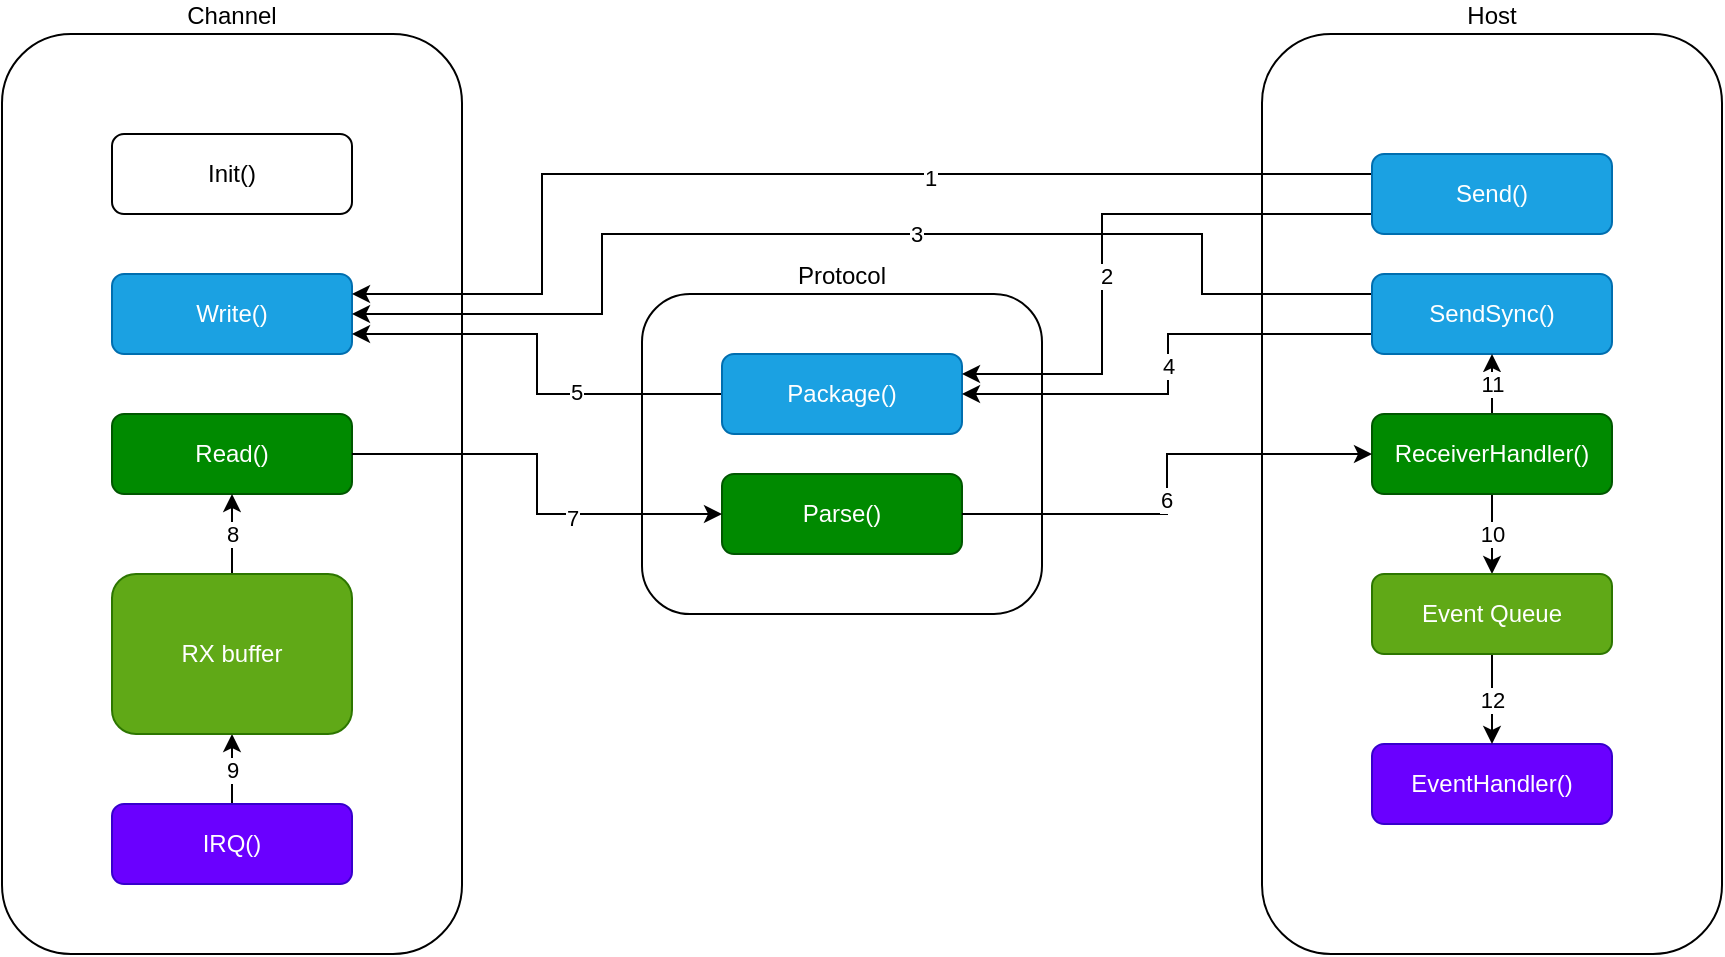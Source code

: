 <mxfile version="13.1.3" pages="2">
    <diagram id="6hGFLwfOUW9BJ-s0fimq" name="Page-1">
        <mxGraphModel dx="949" dy="546" grid="1" gridSize="10" guides="1" tooltips="1" connect="1" arrows="1" fold="1" page="1" pageScale="1" pageWidth="1654" pageHeight="1169" math="0" shadow="0">
            <root>
                <mxCell id="0"/>
                <mxCell id="1" parent="0"/>
                <mxCell id="peSFcSjqjw_MBQDFK0Su-24" value="Channel" style="rounded=1;whiteSpace=wrap;html=1;labelPosition=center;verticalLabelPosition=top;align=center;verticalAlign=bottom;" vertex="1" parent="1">
                    <mxGeometry x="120" y="190" width="230" height="460" as="geometry"/>
                </mxCell>
                <mxCell id="peSFcSjqjw_MBQDFK0Su-25" value="Init()" style="rounded=1;whiteSpace=wrap;html=1;" vertex="1" parent="1">
                    <mxGeometry x="175" y="240" width="120" height="40" as="geometry"/>
                </mxCell>
                <mxCell id="peSFcSjqjw_MBQDFK0Su-26" value="Write()" style="rounded=1;whiteSpace=wrap;html=1;fillColor=#1ba1e2;strokeColor=#006EAF;fontColor=#ffffff;" vertex="1" parent="1">
                    <mxGeometry x="175" y="310" width="120" height="40" as="geometry"/>
                </mxCell>
                <mxCell id="peSFcSjqjw_MBQDFK0Su-27" value="Read()" style="rounded=1;whiteSpace=wrap;html=1;fillColor=#008a00;strokeColor=#005700;fontColor=#ffffff;" vertex="1" parent="1">
                    <mxGeometry x="175" y="380" width="120" height="40" as="geometry"/>
                </mxCell>
                <mxCell id="peSFcSjqjw_MBQDFK0Su-30" value="9" style="edgeStyle=orthogonalEdgeStyle;rounded=0;orthogonalLoop=1;jettySize=auto;html=1;exitX=0.5;exitY=0;exitDx=0;exitDy=0;entryX=0.5;entryY=1;entryDx=0;entryDy=0;" edge="1" parent="1" source="peSFcSjqjw_MBQDFK0Su-28" target="peSFcSjqjw_MBQDFK0Su-29">
                    <mxGeometry relative="1" as="geometry"/>
                </mxCell>
                <mxCell id="peSFcSjqjw_MBQDFK0Su-28" value="IRQ()" style="rounded=1;whiteSpace=wrap;html=1;fillColor=#6a00ff;strokeColor=#3700CC;fontColor=#ffffff;" vertex="1" parent="1">
                    <mxGeometry x="175" y="575" width="120" height="40" as="geometry"/>
                </mxCell>
                <mxCell id="peSFcSjqjw_MBQDFK0Su-31" value="8" style="edgeStyle=orthogonalEdgeStyle;rounded=0;orthogonalLoop=1;jettySize=auto;html=1;exitX=0.5;exitY=0;exitDx=0;exitDy=0;entryX=0.5;entryY=1;entryDx=0;entryDy=0;" edge="1" parent="1" source="peSFcSjqjw_MBQDFK0Su-29" target="peSFcSjqjw_MBQDFK0Su-27">
                    <mxGeometry relative="1" as="geometry"/>
                </mxCell>
                <mxCell id="peSFcSjqjw_MBQDFK0Su-29" value="RX buffer" style="rounded=1;whiteSpace=wrap;html=1;fillColor=#60a917;strokeColor=#2D7600;fontColor=#ffffff;" vertex="1" parent="1">
                    <mxGeometry x="175" y="460" width="120" height="80" as="geometry"/>
                </mxCell>
                <mxCell id="peSFcSjqjw_MBQDFK0Su-32" value="Protocol" style="rounded=1;whiteSpace=wrap;html=1;labelPosition=center;verticalLabelPosition=top;align=center;verticalAlign=bottom;" vertex="1" parent="1">
                    <mxGeometry x="440" y="320" width="200" height="160" as="geometry"/>
                </mxCell>
                <mxCell id="peSFcSjqjw_MBQDFK0Su-35" value="Parse()" style="rounded=1;whiteSpace=wrap;html=1;fillColor=#008a00;strokeColor=#005700;fontColor=#ffffff;" vertex="1" parent="1">
                    <mxGeometry x="480" y="410" width="120" height="40" as="geometry"/>
                </mxCell>
                <mxCell id="peSFcSjqjw_MBQDFK0Su-44" style="edgeStyle=orthogonalEdgeStyle;rounded=0;orthogonalLoop=1;jettySize=auto;html=1;exitX=0;exitY=0.5;exitDx=0;exitDy=0;entryX=1;entryY=0.75;entryDx=0;entryDy=0;" edge="1" parent="1" source="peSFcSjqjw_MBQDFK0Su-36" target="peSFcSjqjw_MBQDFK0Su-26">
                    <mxGeometry relative="1" as="geometry"/>
                </mxCell>
                <mxCell id="peSFcSjqjw_MBQDFK0Su-58" value="5" style="edgeLabel;html=1;align=center;verticalAlign=middle;resizable=0;points=[];" vertex="1" connectable="0" parent="peSFcSjqjw_MBQDFK0Su-44">
                    <mxGeometry x="-0.32" y="-1" relative="1" as="geometry">
                        <mxPoint as="offset"/>
                    </mxGeometry>
                </mxCell>
                <mxCell id="peSFcSjqjw_MBQDFK0Su-36" value="Package()" style="rounded=1;whiteSpace=wrap;html=1;fillColor=#1ba1e2;strokeColor=#006EAF;fontColor=#ffffff;" vertex="1" parent="1">
                    <mxGeometry x="480" y="350" width="120" height="40" as="geometry"/>
                </mxCell>
                <mxCell id="peSFcSjqjw_MBQDFK0Su-37" value="Host" style="rounded=1;whiteSpace=wrap;html=1;labelPosition=center;verticalLabelPosition=top;align=center;verticalAlign=bottom;" vertex="1" parent="1">
                    <mxGeometry x="750" y="190" width="230" height="460" as="geometry"/>
                </mxCell>
                <mxCell id="peSFcSjqjw_MBQDFK0Su-42" style="edgeStyle=orthogonalEdgeStyle;rounded=0;orthogonalLoop=1;jettySize=auto;html=1;exitX=0;exitY=0.75;exitDx=0;exitDy=0;entryX=1;entryY=0.25;entryDx=0;entryDy=0;" edge="1" parent="1" source="peSFcSjqjw_MBQDFK0Su-38" target="peSFcSjqjw_MBQDFK0Su-36">
                    <mxGeometry relative="1" as="geometry">
                        <Array as="points">
                            <mxPoint x="670" y="280"/>
                            <mxPoint x="670" y="360"/>
                        </Array>
                    </mxGeometry>
                </mxCell>
                <mxCell id="peSFcSjqjw_MBQDFK0Su-54" value="2" style="edgeLabel;html=1;align=center;verticalAlign=middle;resizable=0;points=[];" vertex="1" connectable="0" parent="peSFcSjqjw_MBQDFK0Su-42">
                    <mxGeometry x="-0.065" y="31" relative="1" as="geometry">
                        <mxPoint as="offset"/>
                    </mxGeometry>
                </mxCell>
                <mxCell id="peSFcSjqjw_MBQDFK0Su-43" style="edgeStyle=orthogonalEdgeStyle;rounded=0;orthogonalLoop=1;jettySize=auto;html=1;exitX=0;exitY=0.25;exitDx=0;exitDy=0;entryX=1;entryY=0.25;entryDx=0;entryDy=0;" edge="1" parent="1" source="peSFcSjqjw_MBQDFK0Su-38" target="peSFcSjqjw_MBQDFK0Su-26">
                    <mxGeometry relative="1" as="geometry">
                        <Array as="points">
                            <mxPoint x="390" y="260"/>
                            <mxPoint x="390" y="320"/>
                        </Array>
                    </mxGeometry>
                </mxCell>
                <mxCell id="peSFcSjqjw_MBQDFK0Su-53" value="1" style="edgeLabel;html=1;align=center;verticalAlign=middle;resizable=0;points=[];" vertex="1" connectable="0" parent="peSFcSjqjw_MBQDFK0Su-43">
                    <mxGeometry x="-0.225" y="2" relative="1" as="geometry">
                        <mxPoint as="offset"/>
                    </mxGeometry>
                </mxCell>
                <mxCell id="peSFcSjqjw_MBQDFK0Su-38" value="Send()" style="rounded=1;whiteSpace=wrap;html=1;fillColor=#1ba1e2;strokeColor=#006EAF;fontColor=#ffffff;" vertex="1" parent="1">
                    <mxGeometry x="805" y="250" width="120" height="40" as="geometry"/>
                </mxCell>
                <mxCell id="peSFcSjqjw_MBQDFK0Su-45" value="4" style="edgeStyle=orthogonalEdgeStyle;rounded=0;orthogonalLoop=1;jettySize=auto;html=1;exitX=0;exitY=0.75;exitDx=0;exitDy=0;entryX=1;entryY=0.5;entryDx=0;entryDy=0;" edge="1" parent="1" source="peSFcSjqjw_MBQDFK0Su-39" target="peSFcSjqjw_MBQDFK0Su-36">
                    <mxGeometry relative="1" as="geometry">
                        <Array as="points">
                            <mxPoint x="703" y="340"/>
                            <mxPoint x="703" y="370"/>
                        </Array>
                    </mxGeometry>
                </mxCell>
                <mxCell id="peSFcSjqjw_MBQDFK0Su-56" style="edgeStyle=orthogonalEdgeStyle;rounded=0;orthogonalLoop=1;jettySize=auto;html=1;exitX=0;exitY=0.25;exitDx=0;exitDy=0;entryX=1;entryY=0.5;entryDx=0;entryDy=0;" edge="1" parent="1" source="peSFcSjqjw_MBQDFK0Su-39" target="peSFcSjqjw_MBQDFK0Su-26">
                    <mxGeometry relative="1" as="geometry">
                        <Array as="points">
                            <mxPoint x="720" y="320"/>
                            <mxPoint x="720" y="290"/>
                            <mxPoint x="420" y="290"/>
                            <mxPoint x="420" y="330"/>
                        </Array>
                    </mxGeometry>
                </mxCell>
                <mxCell id="peSFcSjqjw_MBQDFK0Su-57" value="3" style="edgeLabel;html=1;align=center;verticalAlign=middle;resizable=0;points=[];" vertex="1" connectable="0" parent="peSFcSjqjw_MBQDFK0Su-56">
                    <mxGeometry x="-0.111" relative="1" as="geometry">
                        <mxPoint as="offset"/>
                    </mxGeometry>
                </mxCell>
                <mxCell id="peSFcSjqjw_MBQDFK0Su-39" value="SendSync()" style="rounded=1;whiteSpace=wrap;html=1;fillColor=#1ba1e2;strokeColor=#006EAF;fontColor=#ffffff;" vertex="1" parent="1">
                    <mxGeometry x="805" y="310" width="120" height="40" as="geometry"/>
                </mxCell>
                <mxCell id="peSFcSjqjw_MBQDFK0Su-40" value="EventHandler()" style="rounded=1;whiteSpace=wrap;html=1;fillColor=#6a00ff;strokeColor=#3700CC;fontColor=#ffffff;" vertex="1" parent="1">
                    <mxGeometry x="805" y="545" width="120" height="40" as="geometry"/>
                </mxCell>
                <mxCell id="peSFcSjqjw_MBQDFK0Su-48" value="11" style="edgeStyle=orthogonalEdgeStyle;rounded=0;orthogonalLoop=1;jettySize=auto;html=1;exitX=0.5;exitY=0;exitDx=0;exitDy=0;entryX=0.5;entryY=1;entryDx=0;entryDy=0;" edge="1" parent="1" source="peSFcSjqjw_MBQDFK0Su-41" target="peSFcSjqjw_MBQDFK0Su-39">
                    <mxGeometry relative="1" as="geometry"/>
                </mxCell>
                <mxCell id="peSFcSjqjw_MBQDFK0Su-50" value="10" style="edgeStyle=orthogonalEdgeStyle;rounded=0;orthogonalLoop=1;jettySize=auto;html=1;exitX=0.5;exitY=1;exitDx=0;exitDy=0;entryX=0.5;entryY=0;entryDx=0;entryDy=0;" edge="1" parent="1" source="peSFcSjqjw_MBQDFK0Su-41" target="peSFcSjqjw_MBQDFK0Su-49">
                    <mxGeometry relative="1" as="geometry"/>
                </mxCell>
                <mxCell id="peSFcSjqjw_MBQDFK0Su-41" value="ReceiverHandler()" style="rounded=1;whiteSpace=wrap;html=1;fillColor=#008a00;strokeColor=#005700;fontColor=#ffffff;" vertex="1" parent="1">
                    <mxGeometry x="805" y="380" width="120" height="40" as="geometry"/>
                </mxCell>
                <mxCell id="peSFcSjqjw_MBQDFK0Su-47" style="edgeStyle=orthogonalEdgeStyle;rounded=0;orthogonalLoop=1;jettySize=auto;html=1;exitX=1;exitY=0.5;exitDx=0;exitDy=0;entryX=0;entryY=0.5;entryDx=0;entryDy=0;" edge="1" parent="1" source="peSFcSjqjw_MBQDFK0Su-35" target="peSFcSjqjw_MBQDFK0Su-41">
                    <mxGeometry relative="1" as="geometry"/>
                </mxCell>
                <mxCell id="peSFcSjqjw_MBQDFK0Su-60" value="6" style="edgeLabel;html=1;align=center;verticalAlign=middle;resizable=0;points=[];" vertex="1" connectable="0" parent="peSFcSjqjw_MBQDFK0Su-47">
                    <mxGeometry x="-0.132" y="7" relative="1" as="geometry">
                        <mxPoint as="offset"/>
                    </mxGeometry>
                </mxCell>
                <mxCell id="peSFcSjqjw_MBQDFK0Su-51" value="12" style="edgeStyle=orthogonalEdgeStyle;rounded=0;orthogonalLoop=1;jettySize=auto;html=1;exitX=0.5;exitY=1;exitDx=0;exitDy=0;entryX=0.5;entryY=0;entryDx=0;entryDy=0;" edge="1" parent="1" source="peSFcSjqjw_MBQDFK0Su-49" target="peSFcSjqjw_MBQDFK0Su-40">
                    <mxGeometry relative="1" as="geometry"/>
                </mxCell>
                <mxCell id="peSFcSjqjw_MBQDFK0Su-49" value="Event Queue" style="rounded=1;whiteSpace=wrap;html=1;fillColor=#60a917;strokeColor=#2D7600;fontColor=#ffffff;" vertex="1" parent="1">
                    <mxGeometry x="805" y="460" width="120" height="40" as="geometry"/>
                </mxCell>
                <mxCell id="peSFcSjqjw_MBQDFK0Su-59" style="edgeStyle=orthogonalEdgeStyle;rounded=0;orthogonalLoop=1;jettySize=auto;html=1;exitX=1;exitY=0.5;exitDx=0;exitDy=0;entryX=0;entryY=0.5;entryDx=0;entryDy=0;" edge="1" parent="1" source="peSFcSjqjw_MBQDFK0Su-27" target="peSFcSjqjw_MBQDFK0Su-35">
                    <mxGeometry relative="1" as="geometry"/>
                </mxCell>
                <mxCell id="peSFcSjqjw_MBQDFK0Su-62" value="7" style="edgeLabel;html=1;align=center;verticalAlign=middle;resizable=0;points=[];" vertex="1" connectable="0" parent="peSFcSjqjw_MBQDFK0Su-59">
                    <mxGeometry x="0.3" y="-2" relative="1" as="geometry">
                        <mxPoint as="offset"/>
                    </mxGeometry>
                </mxCell>
            </root>
        </mxGraphModel>
    </diagram>
    <diagram id="lNls2n0VNumWkjICTYDc" name="Page-2">
        <mxGraphModel dx="1376" dy="536" grid="1" gridSize="10" guides="1" tooltips="1" connect="1" arrows="1" fold="1" page="1" pageScale="1" pageWidth="1654" pageHeight="1169" math="0" shadow="0">
            <root>
                <mxCell id="hLcVo2gpunKUZtV8wGc0-0"/>
                <mxCell id="hLcVo2gpunKUZtV8wGc0-1" parent="hLcVo2gpunKUZtV8wGc0-0"/>
                <mxCell id="hLcVo2gpunKUZtV8wGc0-2" value="CanChannel" style="swimlane;fontStyle=1;align=center;verticalAlign=top;childLayout=stackLayout;horizontal=1;startSize=26;horizontalStack=0;resizeParent=1;resizeParentMax=0;resizeLast=0;collapsible=1;marginBottom=0;" vertex="1" parent="hLcVo2gpunKUZtV8wGc0-1">
                    <mxGeometry x="250" y="120" width="160" height="86" as="geometry"/>
                </mxCell>
                <mxCell id="hLcVo2gpunKUZtV8wGc0-3" value="+ field: type" style="text;strokeColor=none;fillColor=none;align=left;verticalAlign=top;spacingLeft=4;spacingRight=4;overflow=hidden;rotatable=0;points=[[0,0.5],[1,0.5]];portConstraint=eastwest;" vertex="1" parent="hLcVo2gpunKUZtV8wGc0-2">
                    <mxGeometry y="26" width="160" height="26" as="geometry"/>
                </mxCell>
                <mxCell id="hLcVo2gpunKUZtV8wGc0-4" value="" style="line;strokeWidth=1;fillColor=none;align=left;verticalAlign=middle;spacingTop=-1;spacingLeft=3;spacingRight=3;rotatable=0;labelPosition=right;points=[];portConstraint=eastwest;" vertex="1" parent="hLcVo2gpunKUZtV8wGc0-2">
                    <mxGeometry y="52" width="160" height="8" as="geometry"/>
                </mxCell>
                <mxCell id="hLcVo2gpunKUZtV8wGc0-5" value="+ method(type): type" style="text;strokeColor=none;fillColor=none;align=left;verticalAlign=top;spacingLeft=4;spacingRight=4;overflow=hidden;rotatable=0;points=[[0,0.5],[1,0.5]];portConstraint=eastwest;" vertex="1" parent="hLcVo2gpunKUZtV8wGc0-2">
                    <mxGeometry y="60" width="160" height="26" as="geometry"/>
                </mxCell>
            </root>
        </mxGraphModel>
    </diagram>
</mxfile>